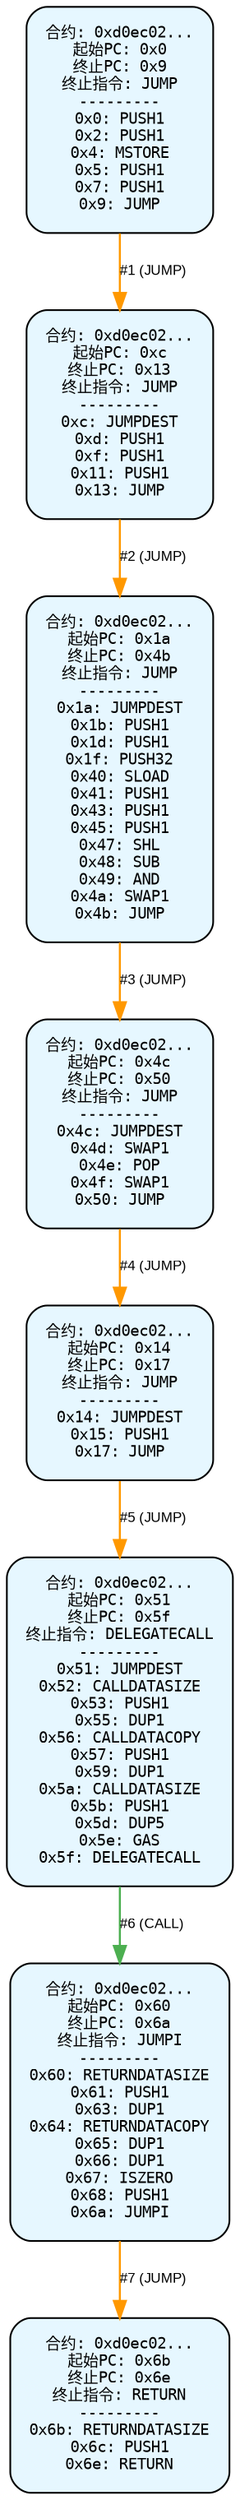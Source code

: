digraph Contract_CFG {
    rankdir=TB;
    node [shape=box, style="filled, rounded", fontname="Monospace", fontsize=9, margin=0.15];
    edge [fontname="Arial", fontsize=8, penwidth=1.2];

    "block_0" [label="合约: 0xd0ec02...
起始PC: 0x0
终止PC: 0x9
终止指令: JUMP
---------
0x0: PUSH1
0x2: PUSH1
0x4: MSTORE
0x5: PUSH1
0x7: PUSH1
0x9: JUMP", fillcolor="#e6f7ff"];
    "block_c" [label="合约: 0xd0ec02...
起始PC: 0xc
终止PC: 0x13
终止指令: JUMP
---------
0xc: JUMPDEST
0xd: PUSH1
0xf: PUSH1
0x11: PUSH1
0x13: JUMP", fillcolor="#e6f7ff"];
    "block_1a" [label="合约: 0xd0ec02...
起始PC: 0x1a
终止PC: 0x4b
终止指令: JUMP
---------
0x1a: JUMPDEST
0x1b: PUSH1
0x1d: PUSH1
0x1f: PUSH32
0x40: SLOAD
0x41: PUSH1
0x43: PUSH1
0x45: PUSH1
0x47: SHL
0x48: SUB
0x49: AND
0x4a: SWAP1
0x4b: JUMP", fillcolor="#e6f7ff"];
    "block_4c" [label="合约: 0xd0ec02...
起始PC: 0x4c
终止PC: 0x50
终止指令: JUMP
---------
0x4c: JUMPDEST
0x4d: SWAP1
0x4e: POP
0x4f: SWAP1
0x50: JUMP", fillcolor="#e6f7ff"];
    "block_14" [label="合约: 0xd0ec02...
起始PC: 0x14
终止PC: 0x17
终止指令: JUMP
---------
0x14: JUMPDEST
0x15: PUSH1
0x17: JUMP", fillcolor="#e6f7ff"];
    "block_51" [label="合约: 0xd0ec02...
起始PC: 0x51
终止PC: 0x5f
终止指令: DELEGATECALL
---------
0x51: JUMPDEST
0x52: CALLDATASIZE
0x53: PUSH1
0x55: DUP1
0x56: CALLDATACOPY
0x57: PUSH1
0x59: DUP1
0x5a: CALLDATASIZE
0x5b: PUSH1
0x5d: DUP5
0x5e: GAS
0x5f: DELEGATECALL", fillcolor="#e6f7ff"];
    "block_60" [label="合约: 0xd0ec02...
起始PC: 0x60
终止PC: 0x6a
终止指令: JUMPI
---------
0x60: RETURNDATASIZE
0x61: PUSH1
0x63: DUP1
0x64: RETURNDATACOPY
0x65: DUP1
0x66: DUP1
0x67: ISZERO
0x68: PUSH1
0x6a: JUMPI", fillcolor="#e6f7ff"];
    "block_6b" [label="合约: 0xd0ec02...
起始PC: 0x6b
终止PC: 0x6e
终止指令: RETURN
---------
0x6b: RETURNDATASIZE
0x6c: PUSH1
0x6e: RETURN", fillcolor="#e6f7ff"];

    "block_0" -> "block_c" [label="#1 (JUMP)", color="#ff9800"];
    "block_c" -> "block_1a" [label="#2 (JUMP)", color="#ff9800"];
    "block_1a" -> "block_4c" [label="#3 (JUMP)", color="#ff9800"];
    "block_4c" -> "block_14" [label="#4 (JUMP)", color="#ff9800"];
    "block_14" -> "block_51" [label="#5 (JUMP)", color="#ff9800"];
    "block_51" -> "block_60" [label="#6 (CALL)", color="#4caf50"];
    "block_60" -> "block_6b" [label="#7 (JUMP)", color="#ff9800"];
}